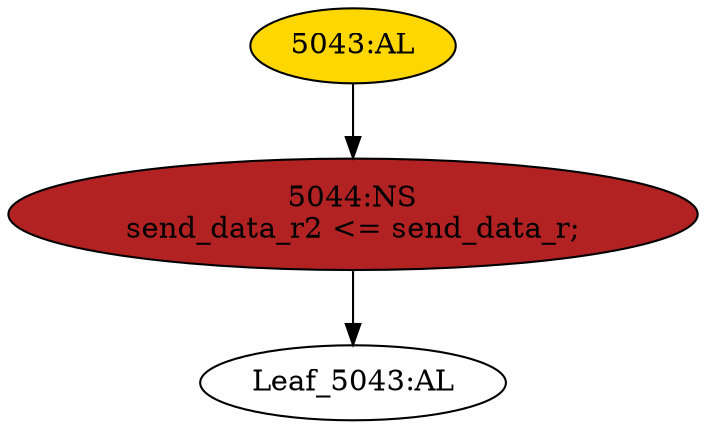 strict digraph "" {
	node [label="\N"];
	"Leaf_5043:AL"	 [def_var="['send_data_r2']",
		label="Leaf_5043:AL"];
	"5044:NS"	 [ast="<pyverilog.vparser.ast.NonblockingSubstitution object at 0x7f13b557d490>",
		fillcolor=firebrick,
		label="5044:NS
send_data_r2 <= send_data_r;",
		statements="[<pyverilog.vparser.ast.NonblockingSubstitution object at 0x7f13b557d490>]",
		style=filled,
		typ=NonblockingSubstitution];
	"5044:NS" -> "Leaf_5043:AL"	 [cond="[]",
		lineno=None];
	"5043:AL"	 [ast="<pyverilog.vparser.ast.Always object at 0x7f13b557d5d0>",
		clk_sens=True,
		fillcolor=gold,
		label="5043:AL",
		sens="['clk']",
		statements="[]",
		style=filled,
		typ=Always,
		use_var="['send_data_r']"];
	"5043:AL" -> "5044:NS"	 [cond="[]",
		lineno=None];
}
